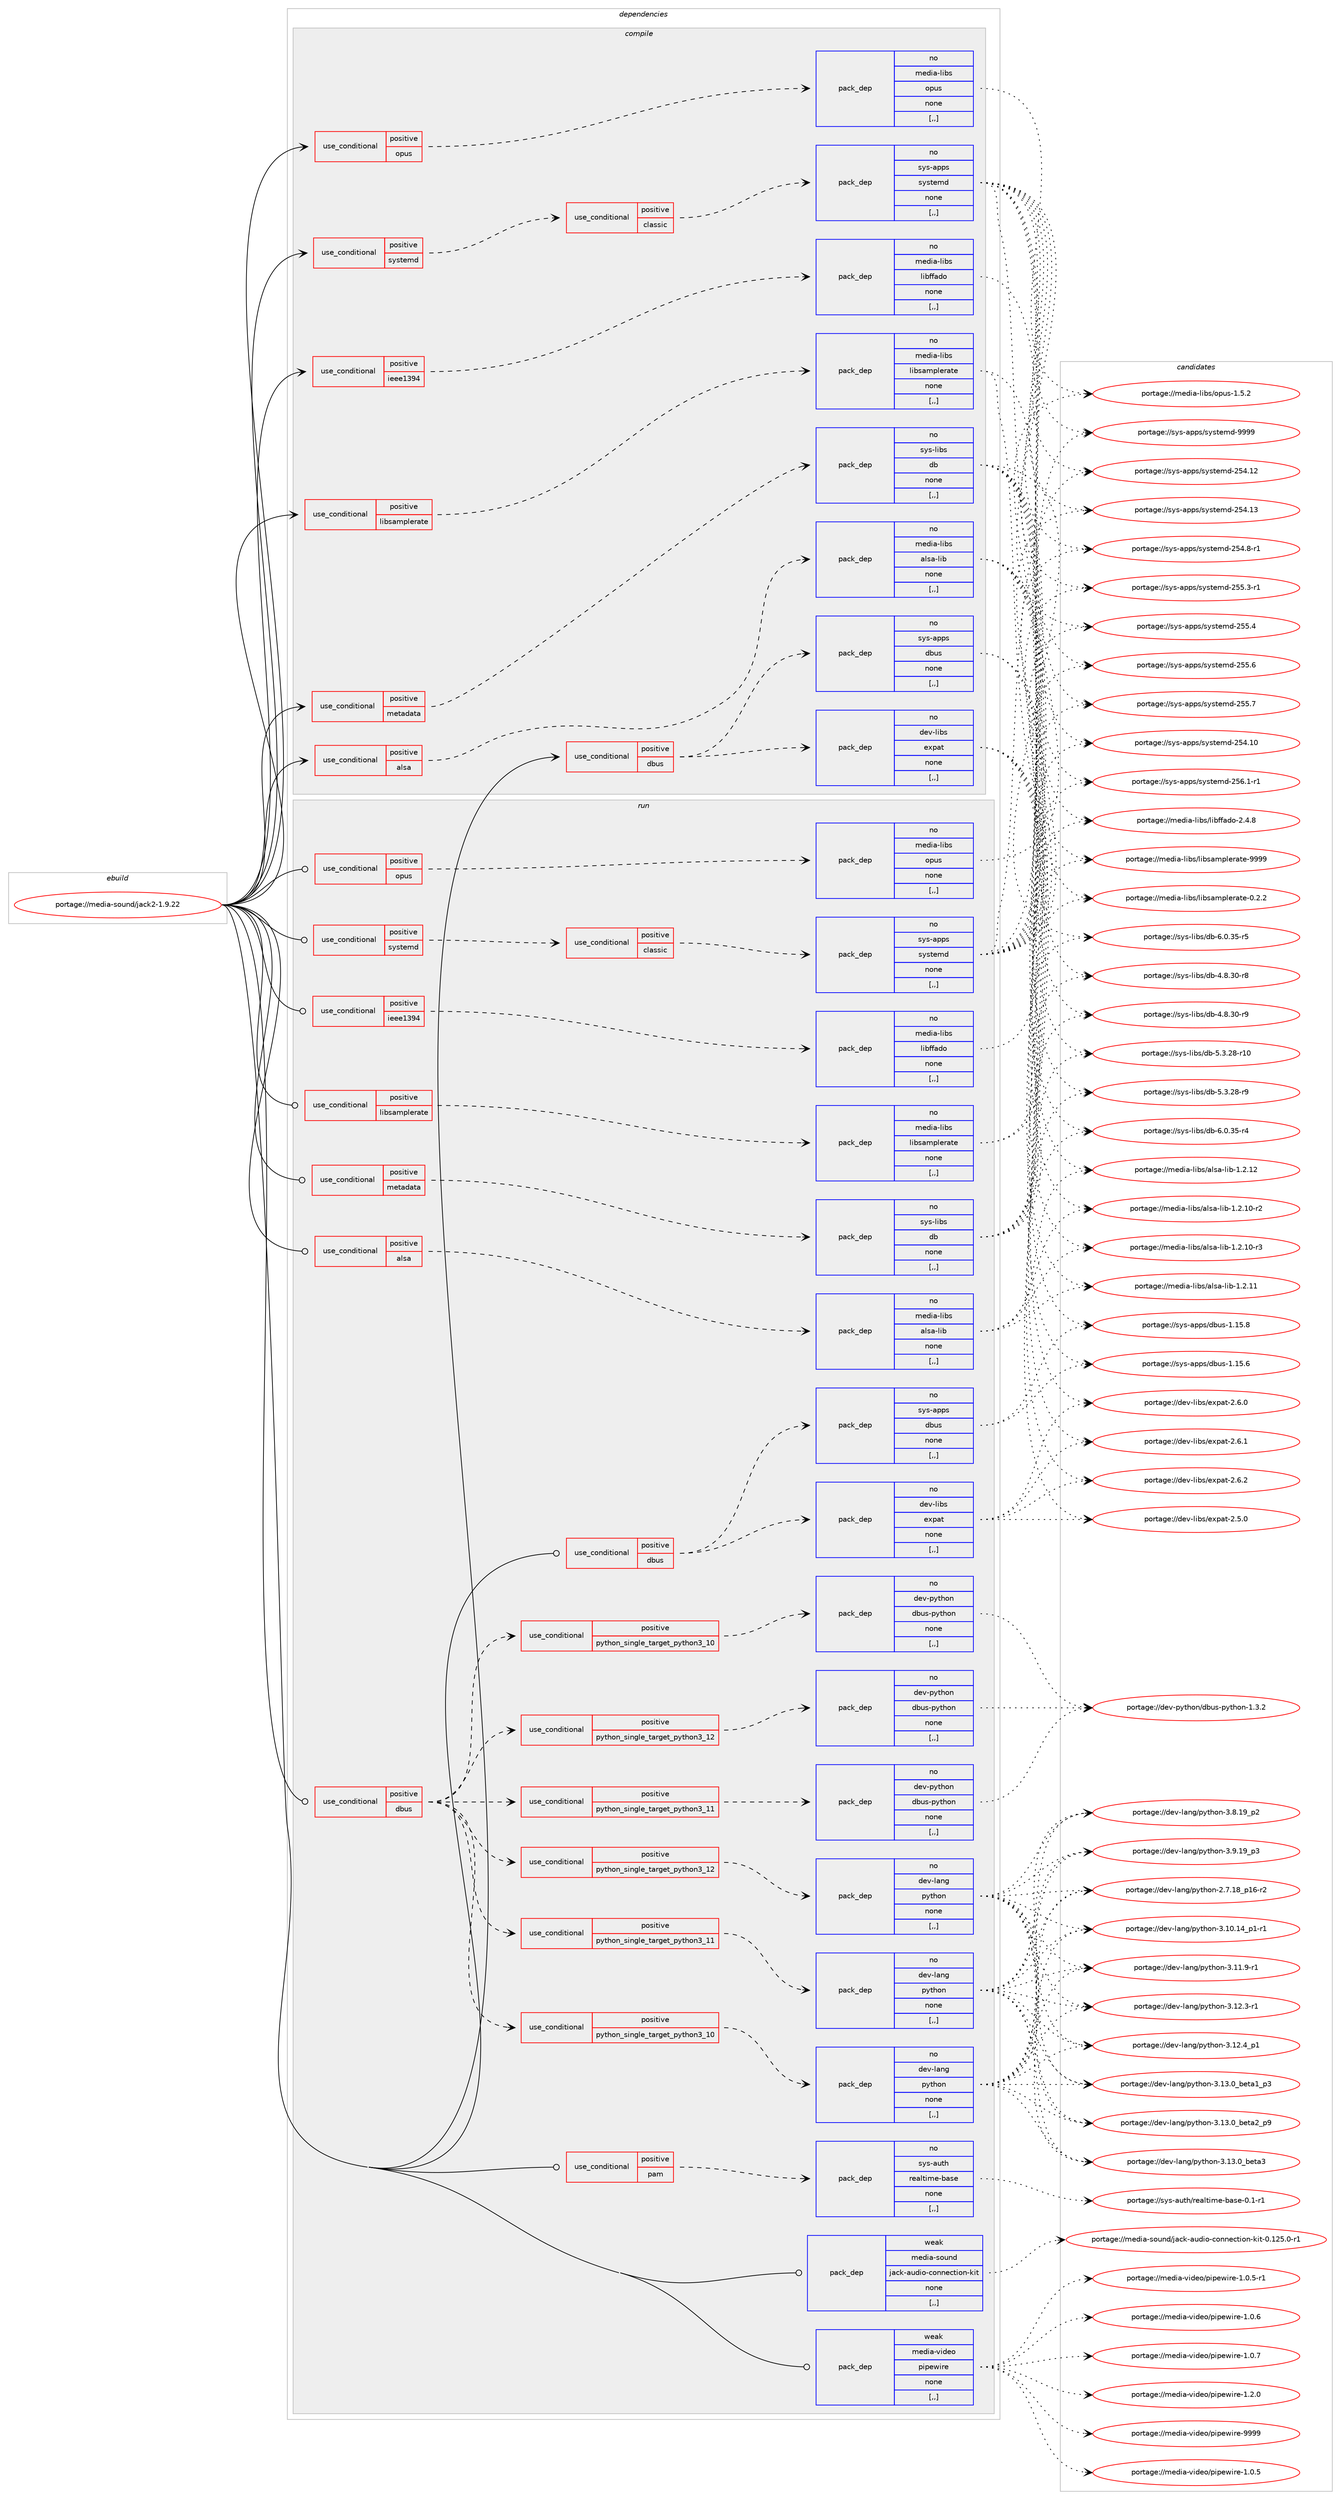 digraph prolog {

# *************
# Graph options
# *************

newrank=true;
concentrate=true;
compound=true;
graph [rankdir=LR,fontname=Helvetica,fontsize=10,ranksep=1.5];#, ranksep=2.5, nodesep=0.2];
edge  [arrowhead=vee];
node  [fontname=Helvetica,fontsize=10];

# **********
# The ebuild
# **********

subgraph cluster_leftcol {
color=gray;
rank=same;
label=<<i>ebuild</i>>;
id [label="portage://media-sound/jack2-1.9.22", color=red, width=4, href="../media-sound/jack2-1.9.22.svg"];
}

# ****************
# The dependencies
# ****************

subgraph cluster_midcol {
color=gray;
label=<<i>dependencies</i>>;
subgraph cluster_compile {
fillcolor="#eeeeee";
style=filled;
label=<<i>compile</i>>;
subgraph cond78108 {
dependency308547 [label=<<TABLE BORDER="0" CELLBORDER="1" CELLSPACING="0" CELLPADDING="4"><TR><TD ROWSPAN="3" CELLPADDING="10">use_conditional</TD></TR><TR><TD>positive</TD></TR><TR><TD>alsa</TD></TR></TABLE>>, shape=none, color=red];
subgraph pack228046 {
dependency308548 [label=<<TABLE BORDER="0" CELLBORDER="1" CELLSPACING="0" CELLPADDING="4" WIDTH="220"><TR><TD ROWSPAN="6" CELLPADDING="30">pack_dep</TD></TR><TR><TD WIDTH="110">no</TD></TR><TR><TD>media-libs</TD></TR><TR><TD>alsa-lib</TD></TR><TR><TD>none</TD></TR><TR><TD>[,,]</TD></TR></TABLE>>, shape=none, color=blue];
}
dependency308547:e -> dependency308548:w [weight=20,style="dashed",arrowhead="vee"];
}
id:e -> dependency308547:w [weight=20,style="solid",arrowhead="vee"];
subgraph cond78109 {
dependency308549 [label=<<TABLE BORDER="0" CELLBORDER="1" CELLSPACING="0" CELLPADDING="4"><TR><TD ROWSPAN="3" CELLPADDING="10">use_conditional</TD></TR><TR><TD>positive</TD></TR><TR><TD>dbus</TD></TR></TABLE>>, shape=none, color=red];
subgraph pack228047 {
dependency308550 [label=<<TABLE BORDER="0" CELLBORDER="1" CELLSPACING="0" CELLPADDING="4" WIDTH="220"><TR><TD ROWSPAN="6" CELLPADDING="30">pack_dep</TD></TR><TR><TD WIDTH="110">no</TD></TR><TR><TD>dev-libs</TD></TR><TR><TD>expat</TD></TR><TR><TD>none</TD></TR><TR><TD>[,,]</TD></TR></TABLE>>, shape=none, color=blue];
}
dependency308549:e -> dependency308550:w [weight=20,style="dashed",arrowhead="vee"];
subgraph pack228048 {
dependency308551 [label=<<TABLE BORDER="0" CELLBORDER="1" CELLSPACING="0" CELLPADDING="4" WIDTH="220"><TR><TD ROWSPAN="6" CELLPADDING="30">pack_dep</TD></TR><TR><TD WIDTH="110">no</TD></TR><TR><TD>sys-apps</TD></TR><TR><TD>dbus</TD></TR><TR><TD>none</TD></TR><TR><TD>[,,]</TD></TR></TABLE>>, shape=none, color=blue];
}
dependency308549:e -> dependency308551:w [weight=20,style="dashed",arrowhead="vee"];
}
id:e -> dependency308549:w [weight=20,style="solid",arrowhead="vee"];
subgraph cond78110 {
dependency308552 [label=<<TABLE BORDER="0" CELLBORDER="1" CELLSPACING="0" CELLPADDING="4"><TR><TD ROWSPAN="3" CELLPADDING="10">use_conditional</TD></TR><TR><TD>positive</TD></TR><TR><TD>ieee1394</TD></TR></TABLE>>, shape=none, color=red];
subgraph pack228049 {
dependency308553 [label=<<TABLE BORDER="0" CELLBORDER="1" CELLSPACING="0" CELLPADDING="4" WIDTH="220"><TR><TD ROWSPAN="6" CELLPADDING="30">pack_dep</TD></TR><TR><TD WIDTH="110">no</TD></TR><TR><TD>media-libs</TD></TR><TR><TD>libffado</TD></TR><TR><TD>none</TD></TR><TR><TD>[,,]</TD></TR></TABLE>>, shape=none, color=blue];
}
dependency308552:e -> dependency308553:w [weight=20,style="dashed",arrowhead="vee"];
}
id:e -> dependency308552:w [weight=20,style="solid",arrowhead="vee"];
subgraph cond78111 {
dependency308554 [label=<<TABLE BORDER="0" CELLBORDER="1" CELLSPACING="0" CELLPADDING="4"><TR><TD ROWSPAN="3" CELLPADDING="10">use_conditional</TD></TR><TR><TD>positive</TD></TR><TR><TD>libsamplerate</TD></TR></TABLE>>, shape=none, color=red];
subgraph pack228050 {
dependency308555 [label=<<TABLE BORDER="0" CELLBORDER="1" CELLSPACING="0" CELLPADDING="4" WIDTH="220"><TR><TD ROWSPAN="6" CELLPADDING="30">pack_dep</TD></TR><TR><TD WIDTH="110">no</TD></TR><TR><TD>media-libs</TD></TR><TR><TD>libsamplerate</TD></TR><TR><TD>none</TD></TR><TR><TD>[,,]</TD></TR></TABLE>>, shape=none, color=blue];
}
dependency308554:e -> dependency308555:w [weight=20,style="dashed",arrowhead="vee"];
}
id:e -> dependency308554:w [weight=20,style="solid",arrowhead="vee"];
subgraph cond78112 {
dependency308556 [label=<<TABLE BORDER="0" CELLBORDER="1" CELLSPACING="0" CELLPADDING="4"><TR><TD ROWSPAN="3" CELLPADDING="10">use_conditional</TD></TR><TR><TD>positive</TD></TR><TR><TD>metadata</TD></TR></TABLE>>, shape=none, color=red];
subgraph pack228051 {
dependency308557 [label=<<TABLE BORDER="0" CELLBORDER="1" CELLSPACING="0" CELLPADDING="4" WIDTH="220"><TR><TD ROWSPAN="6" CELLPADDING="30">pack_dep</TD></TR><TR><TD WIDTH="110">no</TD></TR><TR><TD>sys-libs</TD></TR><TR><TD>db</TD></TR><TR><TD>none</TD></TR><TR><TD>[,,]</TD></TR></TABLE>>, shape=none, color=blue];
}
dependency308556:e -> dependency308557:w [weight=20,style="dashed",arrowhead="vee"];
}
id:e -> dependency308556:w [weight=20,style="solid",arrowhead="vee"];
subgraph cond78113 {
dependency308558 [label=<<TABLE BORDER="0" CELLBORDER="1" CELLSPACING="0" CELLPADDING="4"><TR><TD ROWSPAN="3" CELLPADDING="10">use_conditional</TD></TR><TR><TD>positive</TD></TR><TR><TD>opus</TD></TR></TABLE>>, shape=none, color=red];
subgraph pack228052 {
dependency308559 [label=<<TABLE BORDER="0" CELLBORDER="1" CELLSPACING="0" CELLPADDING="4" WIDTH="220"><TR><TD ROWSPAN="6" CELLPADDING="30">pack_dep</TD></TR><TR><TD WIDTH="110">no</TD></TR><TR><TD>media-libs</TD></TR><TR><TD>opus</TD></TR><TR><TD>none</TD></TR><TR><TD>[,,]</TD></TR></TABLE>>, shape=none, color=blue];
}
dependency308558:e -> dependency308559:w [weight=20,style="dashed",arrowhead="vee"];
}
id:e -> dependency308558:w [weight=20,style="solid",arrowhead="vee"];
subgraph cond78114 {
dependency308560 [label=<<TABLE BORDER="0" CELLBORDER="1" CELLSPACING="0" CELLPADDING="4"><TR><TD ROWSPAN="3" CELLPADDING="10">use_conditional</TD></TR><TR><TD>positive</TD></TR><TR><TD>systemd</TD></TR></TABLE>>, shape=none, color=red];
subgraph cond78115 {
dependency308561 [label=<<TABLE BORDER="0" CELLBORDER="1" CELLSPACING="0" CELLPADDING="4"><TR><TD ROWSPAN="3" CELLPADDING="10">use_conditional</TD></TR><TR><TD>positive</TD></TR><TR><TD>classic</TD></TR></TABLE>>, shape=none, color=red];
subgraph pack228053 {
dependency308562 [label=<<TABLE BORDER="0" CELLBORDER="1" CELLSPACING="0" CELLPADDING="4" WIDTH="220"><TR><TD ROWSPAN="6" CELLPADDING="30">pack_dep</TD></TR><TR><TD WIDTH="110">no</TD></TR><TR><TD>sys-apps</TD></TR><TR><TD>systemd</TD></TR><TR><TD>none</TD></TR><TR><TD>[,,]</TD></TR></TABLE>>, shape=none, color=blue];
}
dependency308561:e -> dependency308562:w [weight=20,style="dashed",arrowhead="vee"];
}
dependency308560:e -> dependency308561:w [weight=20,style="dashed",arrowhead="vee"];
}
id:e -> dependency308560:w [weight=20,style="solid",arrowhead="vee"];
}
subgraph cluster_compileandrun {
fillcolor="#eeeeee";
style=filled;
label=<<i>compile and run</i>>;
}
subgraph cluster_run {
fillcolor="#eeeeee";
style=filled;
label=<<i>run</i>>;
subgraph cond78116 {
dependency308563 [label=<<TABLE BORDER="0" CELLBORDER="1" CELLSPACING="0" CELLPADDING="4"><TR><TD ROWSPAN="3" CELLPADDING="10">use_conditional</TD></TR><TR><TD>positive</TD></TR><TR><TD>alsa</TD></TR></TABLE>>, shape=none, color=red];
subgraph pack228054 {
dependency308564 [label=<<TABLE BORDER="0" CELLBORDER="1" CELLSPACING="0" CELLPADDING="4" WIDTH="220"><TR><TD ROWSPAN="6" CELLPADDING="30">pack_dep</TD></TR><TR><TD WIDTH="110">no</TD></TR><TR><TD>media-libs</TD></TR><TR><TD>alsa-lib</TD></TR><TR><TD>none</TD></TR><TR><TD>[,,]</TD></TR></TABLE>>, shape=none, color=blue];
}
dependency308563:e -> dependency308564:w [weight=20,style="dashed",arrowhead="vee"];
}
id:e -> dependency308563:w [weight=20,style="solid",arrowhead="odot"];
subgraph cond78117 {
dependency308565 [label=<<TABLE BORDER="0" CELLBORDER="1" CELLSPACING="0" CELLPADDING="4"><TR><TD ROWSPAN="3" CELLPADDING="10">use_conditional</TD></TR><TR><TD>positive</TD></TR><TR><TD>dbus</TD></TR></TABLE>>, shape=none, color=red];
subgraph cond78118 {
dependency308566 [label=<<TABLE BORDER="0" CELLBORDER="1" CELLSPACING="0" CELLPADDING="4"><TR><TD ROWSPAN="3" CELLPADDING="10">use_conditional</TD></TR><TR><TD>positive</TD></TR><TR><TD>python_single_target_python3_10</TD></TR></TABLE>>, shape=none, color=red];
subgraph pack228055 {
dependency308567 [label=<<TABLE BORDER="0" CELLBORDER="1" CELLSPACING="0" CELLPADDING="4" WIDTH="220"><TR><TD ROWSPAN="6" CELLPADDING="30">pack_dep</TD></TR><TR><TD WIDTH="110">no</TD></TR><TR><TD>dev-lang</TD></TR><TR><TD>python</TD></TR><TR><TD>none</TD></TR><TR><TD>[,,]</TD></TR></TABLE>>, shape=none, color=blue];
}
dependency308566:e -> dependency308567:w [weight=20,style="dashed",arrowhead="vee"];
}
dependency308565:e -> dependency308566:w [weight=20,style="dashed",arrowhead="vee"];
subgraph cond78119 {
dependency308568 [label=<<TABLE BORDER="0" CELLBORDER="1" CELLSPACING="0" CELLPADDING="4"><TR><TD ROWSPAN="3" CELLPADDING="10">use_conditional</TD></TR><TR><TD>positive</TD></TR><TR><TD>python_single_target_python3_11</TD></TR></TABLE>>, shape=none, color=red];
subgraph pack228056 {
dependency308569 [label=<<TABLE BORDER="0" CELLBORDER="1" CELLSPACING="0" CELLPADDING="4" WIDTH="220"><TR><TD ROWSPAN="6" CELLPADDING="30">pack_dep</TD></TR><TR><TD WIDTH="110">no</TD></TR><TR><TD>dev-lang</TD></TR><TR><TD>python</TD></TR><TR><TD>none</TD></TR><TR><TD>[,,]</TD></TR></TABLE>>, shape=none, color=blue];
}
dependency308568:e -> dependency308569:w [weight=20,style="dashed",arrowhead="vee"];
}
dependency308565:e -> dependency308568:w [weight=20,style="dashed",arrowhead="vee"];
subgraph cond78120 {
dependency308570 [label=<<TABLE BORDER="0" CELLBORDER="1" CELLSPACING="0" CELLPADDING="4"><TR><TD ROWSPAN="3" CELLPADDING="10">use_conditional</TD></TR><TR><TD>positive</TD></TR><TR><TD>python_single_target_python3_12</TD></TR></TABLE>>, shape=none, color=red];
subgraph pack228057 {
dependency308571 [label=<<TABLE BORDER="0" CELLBORDER="1" CELLSPACING="0" CELLPADDING="4" WIDTH="220"><TR><TD ROWSPAN="6" CELLPADDING="30">pack_dep</TD></TR><TR><TD WIDTH="110">no</TD></TR><TR><TD>dev-lang</TD></TR><TR><TD>python</TD></TR><TR><TD>none</TD></TR><TR><TD>[,,]</TD></TR></TABLE>>, shape=none, color=blue];
}
dependency308570:e -> dependency308571:w [weight=20,style="dashed",arrowhead="vee"];
}
dependency308565:e -> dependency308570:w [weight=20,style="dashed",arrowhead="vee"];
subgraph cond78121 {
dependency308572 [label=<<TABLE BORDER="0" CELLBORDER="1" CELLSPACING="0" CELLPADDING="4"><TR><TD ROWSPAN="3" CELLPADDING="10">use_conditional</TD></TR><TR><TD>positive</TD></TR><TR><TD>python_single_target_python3_10</TD></TR></TABLE>>, shape=none, color=red];
subgraph pack228058 {
dependency308573 [label=<<TABLE BORDER="0" CELLBORDER="1" CELLSPACING="0" CELLPADDING="4" WIDTH="220"><TR><TD ROWSPAN="6" CELLPADDING="30">pack_dep</TD></TR><TR><TD WIDTH="110">no</TD></TR><TR><TD>dev-python</TD></TR><TR><TD>dbus-python</TD></TR><TR><TD>none</TD></TR><TR><TD>[,,]</TD></TR></TABLE>>, shape=none, color=blue];
}
dependency308572:e -> dependency308573:w [weight=20,style="dashed",arrowhead="vee"];
}
dependency308565:e -> dependency308572:w [weight=20,style="dashed",arrowhead="vee"];
subgraph cond78122 {
dependency308574 [label=<<TABLE BORDER="0" CELLBORDER="1" CELLSPACING="0" CELLPADDING="4"><TR><TD ROWSPAN="3" CELLPADDING="10">use_conditional</TD></TR><TR><TD>positive</TD></TR><TR><TD>python_single_target_python3_11</TD></TR></TABLE>>, shape=none, color=red];
subgraph pack228059 {
dependency308575 [label=<<TABLE BORDER="0" CELLBORDER="1" CELLSPACING="0" CELLPADDING="4" WIDTH="220"><TR><TD ROWSPAN="6" CELLPADDING="30">pack_dep</TD></TR><TR><TD WIDTH="110">no</TD></TR><TR><TD>dev-python</TD></TR><TR><TD>dbus-python</TD></TR><TR><TD>none</TD></TR><TR><TD>[,,]</TD></TR></TABLE>>, shape=none, color=blue];
}
dependency308574:e -> dependency308575:w [weight=20,style="dashed",arrowhead="vee"];
}
dependency308565:e -> dependency308574:w [weight=20,style="dashed",arrowhead="vee"];
subgraph cond78123 {
dependency308576 [label=<<TABLE BORDER="0" CELLBORDER="1" CELLSPACING="0" CELLPADDING="4"><TR><TD ROWSPAN="3" CELLPADDING="10">use_conditional</TD></TR><TR><TD>positive</TD></TR><TR><TD>python_single_target_python3_12</TD></TR></TABLE>>, shape=none, color=red];
subgraph pack228060 {
dependency308577 [label=<<TABLE BORDER="0" CELLBORDER="1" CELLSPACING="0" CELLPADDING="4" WIDTH="220"><TR><TD ROWSPAN="6" CELLPADDING="30">pack_dep</TD></TR><TR><TD WIDTH="110">no</TD></TR><TR><TD>dev-python</TD></TR><TR><TD>dbus-python</TD></TR><TR><TD>none</TD></TR><TR><TD>[,,]</TD></TR></TABLE>>, shape=none, color=blue];
}
dependency308576:e -> dependency308577:w [weight=20,style="dashed",arrowhead="vee"];
}
dependency308565:e -> dependency308576:w [weight=20,style="dashed",arrowhead="vee"];
}
id:e -> dependency308565:w [weight=20,style="solid",arrowhead="odot"];
subgraph cond78124 {
dependency308578 [label=<<TABLE BORDER="0" CELLBORDER="1" CELLSPACING="0" CELLPADDING="4"><TR><TD ROWSPAN="3" CELLPADDING="10">use_conditional</TD></TR><TR><TD>positive</TD></TR><TR><TD>dbus</TD></TR></TABLE>>, shape=none, color=red];
subgraph pack228061 {
dependency308579 [label=<<TABLE BORDER="0" CELLBORDER="1" CELLSPACING="0" CELLPADDING="4" WIDTH="220"><TR><TD ROWSPAN="6" CELLPADDING="30">pack_dep</TD></TR><TR><TD WIDTH="110">no</TD></TR><TR><TD>dev-libs</TD></TR><TR><TD>expat</TD></TR><TR><TD>none</TD></TR><TR><TD>[,,]</TD></TR></TABLE>>, shape=none, color=blue];
}
dependency308578:e -> dependency308579:w [weight=20,style="dashed",arrowhead="vee"];
subgraph pack228062 {
dependency308580 [label=<<TABLE BORDER="0" CELLBORDER="1" CELLSPACING="0" CELLPADDING="4" WIDTH="220"><TR><TD ROWSPAN="6" CELLPADDING="30">pack_dep</TD></TR><TR><TD WIDTH="110">no</TD></TR><TR><TD>sys-apps</TD></TR><TR><TD>dbus</TD></TR><TR><TD>none</TD></TR><TR><TD>[,,]</TD></TR></TABLE>>, shape=none, color=blue];
}
dependency308578:e -> dependency308580:w [weight=20,style="dashed",arrowhead="vee"];
}
id:e -> dependency308578:w [weight=20,style="solid",arrowhead="odot"];
subgraph cond78125 {
dependency308581 [label=<<TABLE BORDER="0" CELLBORDER="1" CELLSPACING="0" CELLPADDING="4"><TR><TD ROWSPAN="3" CELLPADDING="10">use_conditional</TD></TR><TR><TD>positive</TD></TR><TR><TD>ieee1394</TD></TR></TABLE>>, shape=none, color=red];
subgraph pack228063 {
dependency308582 [label=<<TABLE BORDER="0" CELLBORDER="1" CELLSPACING="0" CELLPADDING="4" WIDTH="220"><TR><TD ROWSPAN="6" CELLPADDING="30">pack_dep</TD></TR><TR><TD WIDTH="110">no</TD></TR><TR><TD>media-libs</TD></TR><TR><TD>libffado</TD></TR><TR><TD>none</TD></TR><TR><TD>[,,]</TD></TR></TABLE>>, shape=none, color=blue];
}
dependency308581:e -> dependency308582:w [weight=20,style="dashed",arrowhead="vee"];
}
id:e -> dependency308581:w [weight=20,style="solid",arrowhead="odot"];
subgraph cond78126 {
dependency308583 [label=<<TABLE BORDER="0" CELLBORDER="1" CELLSPACING="0" CELLPADDING="4"><TR><TD ROWSPAN="3" CELLPADDING="10">use_conditional</TD></TR><TR><TD>positive</TD></TR><TR><TD>libsamplerate</TD></TR></TABLE>>, shape=none, color=red];
subgraph pack228064 {
dependency308584 [label=<<TABLE BORDER="0" CELLBORDER="1" CELLSPACING="0" CELLPADDING="4" WIDTH="220"><TR><TD ROWSPAN="6" CELLPADDING="30">pack_dep</TD></TR><TR><TD WIDTH="110">no</TD></TR><TR><TD>media-libs</TD></TR><TR><TD>libsamplerate</TD></TR><TR><TD>none</TD></TR><TR><TD>[,,]</TD></TR></TABLE>>, shape=none, color=blue];
}
dependency308583:e -> dependency308584:w [weight=20,style="dashed",arrowhead="vee"];
}
id:e -> dependency308583:w [weight=20,style="solid",arrowhead="odot"];
subgraph cond78127 {
dependency308585 [label=<<TABLE BORDER="0" CELLBORDER="1" CELLSPACING="0" CELLPADDING="4"><TR><TD ROWSPAN="3" CELLPADDING="10">use_conditional</TD></TR><TR><TD>positive</TD></TR><TR><TD>metadata</TD></TR></TABLE>>, shape=none, color=red];
subgraph pack228065 {
dependency308586 [label=<<TABLE BORDER="0" CELLBORDER="1" CELLSPACING="0" CELLPADDING="4" WIDTH="220"><TR><TD ROWSPAN="6" CELLPADDING="30">pack_dep</TD></TR><TR><TD WIDTH="110">no</TD></TR><TR><TD>sys-libs</TD></TR><TR><TD>db</TD></TR><TR><TD>none</TD></TR><TR><TD>[,,]</TD></TR></TABLE>>, shape=none, color=blue];
}
dependency308585:e -> dependency308586:w [weight=20,style="dashed",arrowhead="vee"];
}
id:e -> dependency308585:w [weight=20,style="solid",arrowhead="odot"];
subgraph cond78128 {
dependency308587 [label=<<TABLE BORDER="0" CELLBORDER="1" CELLSPACING="0" CELLPADDING="4"><TR><TD ROWSPAN="3" CELLPADDING="10">use_conditional</TD></TR><TR><TD>positive</TD></TR><TR><TD>opus</TD></TR></TABLE>>, shape=none, color=red];
subgraph pack228066 {
dependency308588 [label=<<TABLE BORDER="0" CELLBORDER="1" CELLSPACING="0" CELLPADDING="4" WIDTH="220"><TR><TD ROWSPAN="6" CELLPADDING="30">pack_dep</TD></TR><TR><TD WIDTH="110">no</TD></TR><TR><TD>media-libs</TD></TR><TR><TD>opus</TD></TR><TR><TD>none</TD></TR><TR><TD>[,,]</TD></TR></TABLE>>, shape=none, color=blue];
}
dependency308587:e -> dependency308588:w [weight=20,style="dashed",arrowhead="vee"];
}
id:e -> dependency308587:w [weight=20,style="solid",arrowhead="odot"];
subgraph cond78129 {
dependency308589 [label=<<TABLE BORDER="0" CELLBORDER="1" CELLSPACING="0" CELLPADDING="4"><TR><TD ROWSPAN="3" CELLPADDING="10">use_conditional</TD></TR><TR><TD>positive</TD></TR><TR><TD>pam</TD></TR></TABLE>>, shape=none, color=red];
subgraph pack228067 {
dependency308590 [label=<<TABLE BORDER="0" CELLBORDER="1" CELLSPACING="0" CELLPADDING="4" WIDTH="220"><TR><TD ROWSPAN="6" CELLPADDING="30">pack_dep</TD></TR><TR><TD WIDTH="110">no</TD></TR><TR><TD>sys-auth</TD></TR><TR><TD>realtime-base</TD></TR><TR><TD>none</TD></TR><TR><TD>[,,]</TD></TR></TABLE>>, shape=none, color=blue];
}
dependency308589:e -> dependency308590:w [weight=20,style="dashed",arrowhead="vee"];
}
id:e -> dependency308589:w [weight=20,style="solid",arrowhead="odot"];
subgraph cond78130 {
dependency308591 [label=<<TABLE BORDER="0" CELLBORDER="1" CELLSPACING="0" CELLPADDING="4"><TR><TD ROWSPAN="3" CELLPADDING="10">use_conditional</TD></TR><TR><TD>positive</TD></TR><TR><TD>systemd</TD></TR></TABLE>>, shape=none, color=red];
subgraph cond78131 {
dependency308592 [label=<<TABLE BORDER="0" CELLBORDER="1" CELLSPACING="0" CELLPADDING="4"><TR><TD ROWSPAN="3" CELLPADDING="10">use_conditional</TD></TR><TR><TD>positive</TD></TR><TR><TD>classic</TD></TR></TABLE>>, shape=none, color=red];
subgraph pack228068 {
dependency308593 [label=<<TABLE BORDER="0" CELLBORDER="1" CELLSPACING="0" CELLPADDING="4" WIDTH="220"><TR><TD ROWSPAN="6" CELLPADDING="30">pack_dep</TD></TR><TR><TD WIDTH="110">no</TD></TR><TR><TD>sys-apps</TD></TR><TR><TD>systemd</TD></TR><TR><TD>none</TD></TR><TR><TD>[,,]</TD></TR></TABLE>>, shape=none, color=blue];
}
dependency308592:e -> dependency308593:w [weight=20,style="dashed",arrowhead="vee"];
}
dependency308591:e -> dependency308592:w [weight=20,style="dashed",arrowhead="vee"];
}
id:e -> dependency308591:w [weight=20,style="solid",arrowhead="odot"];
subgraph pack228069 {
dependency308594 [label=<<TABLE BORDER="0" CELLBORDER="1" CELLSPACING="0" CELLPADDING="4" WIDTH="220"><TR><TD ROWSPAN="6" CELLPADDING="30">pack_dep</TD></TR><TR><TD WIDTH="110">weak</TD></TR><TR><TD>media-sound</TD></TR><TR><TD>jack-audio-connection-kit</TD></TR><TR><TD>none</TD></TR><TR><TD>[,,]</TD></TR></TABLE>>, shape=none, color=blue];
}
id:e -> dependency308594:w [weight=20,style="solid",arrowhead="odot"];
subgraph pack228070 {
dependency308595 [label=<<TABLE BORDER="0" CELLBORDER="1" CELLSPACING="0" CELLPADDING="4" WIDTH="220"><TR><TD ROWSPAN="6" CELLPADDING="30">pack_dep</TD></TR><TR><TD WIDTH="110">weak</TD></TR><TR><TD>media-video</TD></TR><TR><TD>pipewire</TD></TR><TR><TD>none</TD></TR><TR><TD>[,,]</TD></TR></TABLE>>, shape=none, color=blue];
}
id:e -> dependency308595:w [weight=20,style="solid",arrowhead="odot"];
}
}

# **************
# The candidates
# **************

subgraph cluster_choices {
rank=same;
color=gray;
label=<<i>candidates</i>>;

subgraph choice228046 {
color=black;
nodesep=1;
choice1091011001059745108105981154797108115974510810598454946504649484511450 [label="portage://media-libs/alsa-lib-1.2.10-r2", color=red, width=4,href="../media-libs/alsa-lib-1.2.10-r2.svg"];
choice1091011001059745108105981154797108115974510810598454946504649484511451 [label="portage://media-libs/alsa-lib-1.2.10-r3", color=red, width=4,href="../media-libs/alsa-lib-1.2.10-r3.svg"];
choice109101100105974510810598115479710811597451081059845494650464949 [label="portage://media-libs/alsa-lib-1.2.11", color=red, width=4,href="../media-libs/alsa-lib-1.2.11.svg"];
choice109101100105974510810598115479710811597451081059845494650464950 [label="portage://media-libs/alsa-lib-1.2.12", color=red, width=4,href="../media-libs/alsa-lib-1.2.12.svg"];
dependency308548:e -> choice1091011001059745108105981154797108115974510810598454946504649484511450:w [style=dotted,weight="100"];
dependency308548:e -> choice1091011001059745108105981154797108115974510810598454946504649484511451:w [style=dotted,weight="100"];
dependency308548:e -> choice109101100105974510810598115479710811597451081059845494650464949:w [style=dotted,weight="100"];
dependency308548:e -> choice109101100105974510810598115479710811597451081059845494650464950:w [style=dotted,weight="100"];
}
subgraph choice228047 {
color=black;
nodesep=1;
choice10010111845108105981154710112011297116455046534648 [label="portage://dev-libs/expat-2.5.0", color=red, width=4,href="../dev-libs/expat-2.5.0.svg"];
choice10010111845108105981154710112011297116455046544648 [label="portage://dev-libs/expat-2.6.0", color=red, width=4,href="../dev-libs/expat-2.6.0.svg"];
choice10010111845108105981154710112011297116455046544649 [label="portage://dev-libs/expat-2.6.1", color=red, width=4,href="../dev-libs/expat-2.6.1.svg"];
choice10010111845108105981154710112011297116455046544650 [label="portage://dev-libs/expat-2.6.2", color=red, width=4,href="../dev-libs/expat-2.6.2.svg"];
dependency308550:e -> choice10010111845108105981154710112011297116455046534648:w [style=dotted,weight="100"];
dependency308550:e -> choice10010111845108105981154710112011297116455046544648:w [style=dotted,weight="100"];
dependency308550:e -> choice10010111845108105981154710112011297116455046544649:w [style=dotted,weight="100"];
dependency308550:e -> choice10010111845108105981154710112011297116455046544650:w [style=dotted,weight="100"];
}
subgraph choice228048 {
color=black;
nodesep=1;
choice1151211154597112112115471009811711545494649534654 [label="portage://sys-apps/dbus-1.15.6", color=red, width=4,href="../sys-apps/dbus-1.15.6.svg"];
choice1151211154597112112115471009811711545494649534656 [label="portage://sys-apps/dbus-1.15.8", color=red, width=4,href="../sys-apps/dbus-1.15.8.svg"];
dependency308551:e -> choice1151211154597112112115471009811711545494649534654:w [style=dotted,weight="100"];
dependency308551:e -> choice1151211154597112112115471009811711545494649534656:w [style=dotted,weight="100"];
}
subgraph choice228049 {
color=black;
nodesep=1;
choice109101100105974510810598115471081059810210297100111455046524656 [label="portage://media-libs/libffado-2.4.8", color=red, width=4,href="../media-libs/libffado-2.4.8.svg"];
dependency308553:e -> choice109101100105974510810598115471081059810210297100111455046524656:w [style=dotted,weight="100"];
}
subgraph choice228050 {
color=black;
nodesep=1;
choice10910110010597451081059811547108105981159710911210810111497116101454846504650 [label="portage://media-libs/libsamplerate-0.2.2", color=red, width=4,href="../media-libs/libsamplerate-0.2.2.svg"];
choice109101100105974510810598115471081059811597109112108101114971161014557575757 [label="portage://media-libs/libsamplerate-9999", color=red, width=4,href="../media-libs/libsamplerate-9999.svg"];
dependency308555:e -> choice10910110010597451081059811547108105981159710911210810111497116101454846504650:w [style=dotted,weight="100"];
dependency308555:e -> choice109101100105974510810598115471081059811597109112108101114971161014557575757:w [style=dotted,weight="100"];
}
subgraph choice228051 {
color=black;
nodesep=1;
choice11512111545108105981154710098455246564651484511456 [label="portage://sys-libs/db-4.8.30-r8", color=red, width=4,href="../sys-libs/db-4.8.30-r8.svg"];
choice11512111545108105981154710098455246564651484511457 [label="portage://sys-libs/db-4.8.30-r9", color=red, width=4,href="../sys-libs/db-4.8.30-r9.svg"];
choice1151211154510810598115471009845534651465056451144948 [label="portage://sys-libs/db-5.3.28-r10", color=red, width=4,href="../sys-libs/db-5.3.28-r10.svg"];
choice11512111545108105981154710098455346514650564511457 [label="portage://sys-libs/db-5.3.28-r9", color=red, width=4,href="../sys-libs/db-5.3.28-r9.svg"];
choice11512111545108105981154710098455446484651534511452 [label="portage://sys-libs/db-6.0.35-r4", color=red, width=4,href="../sys-libs/db-6.0.35-r4.svg"];
choice11512111545108105981154710098455446484651534511453 [label="portage://sys-libs/db-6.0.35-r5", color=red, width=4,href="../sys-libs/db-6.0.35-r5.svg"];
dependency308557:e -> choice11512111545108105981154710098455246564651484511456:w [style=dotted,weight="100"];
dependency308557:e -> choice11512111545108105981154710098455246564651484511457:w [style=dotted,weight="100"];
dependency308557:e -> choice1151211154510810598115471009845534651465056451144948:w [style=dotted,weight="100"];
dependency308557:e -> choice11512111545108105981154710098455346514650564511457:w [style=dotted,weight="100"];
dependency308557:e -> choice11512111545108105981154710098455446484651534511452:w [style=dotted,weight="100"];
dependency308557:e -> choice11512111545108105981154710098455446484651534511453:w [style=dotted,weight="100"];
}
subgraph choice228052 {
color=black;
nodesep=1;
choice10910110010597451081059811547111112117115454946534650 [label="portage://media-libs/opus-1.5.2", color=red, width=4,href="../media-libs/opus-1.5.2.svg"];
dependency308559:e -> choice10910110010597451081059811547111112117115454946534650:w [style=dotted,weight="100"];
}
subgraph choice228053 {
color=black;
nodesep=1;
choice11512111545971121121154711512111511610110910045505352464948 [label="portage://sys-apps/systemd-254.10", color=red, width=4,href="../sys-apps/systemd-254.10.svg"];
choice11512111545971121121154711512111511610110910045505352464950 [label="portage://sys-apps/systemd-254.12", color=red, width=4,href="../sys-apps/systemd-254.12.svg"];
choice11512111545971121121154711512111511610110910045505352464951 [label="portage://sys-apps/systemd-254.13", color=red, width=4,href="../sys-apps/systemd-254.13.svg"];
choice1151211154597112112115471151211151161011091004550535246564511449 [label="portage://sys-apps/systemd-254.8-r1", color=red, width=4,href="../sys-apps/systemd-254.8-r1.svg"];
choice1151211154597112112115471151211151161011091004550535346514511449 [label="portage://sys-apps/systemd-255.3-r1", color=red, width=4,href="../sys-apps/systemd-255.3-r1.svg"];
choice115121115459711211211547115121115116101109100455053534652 [label="portage://sys-apps/systemd-255.4", color=red, width=4,href="../sys-apps/systemd-255.4.svg"];
choice115121115459711211211547115121115116101109100455053534654 [label="portage://sys-apps/systemd-255.6", color=red, width=4,href="../sys-apps/systemd-255.6.svg"];
choice115121115459711211211547115121115116101109100455053534655 [label="portage://sys-apps/systemd-255.7", color=red, width=4,href="../sys-apps/systemd-255.7.svg"];
choice1151211154597112112115471151211151161011091004550535446494511449 [label="portage://sys-apps/systemd-256.1-r1", color=red, width=4,href="../sys-apps/systemd-256.1-r1.svg"];
choice1151211154597112112115471151211151161011091004557575757 [label="portage://sys-apps/systemd-9999", color=red, width=4,href="../sys-apps/systemd-9999.svg"];
dependency308562:e -> choice11512111545971121121154711512111511610110910045505352464948:w [style=dotted,weight="100"];
dependency308562:e -> choice11512111545971121121154711512111511610110910045505352464950:w [style=dotted,weight="100"];
dependency308562:e -> choice11512111545971121121154711512111511610110910045505352464951:w [style=dotted,weight="100"];
dependency308562:e -> choice1151211154597112112115471151211151161011091004550535246564511449:w [style=dotted,weight="100"];
dependency308562:e -> choice1151211154597112112115471151211151161011091004550535346514511449:w [style=dotted,weight="100"];
dependency308562:e -> choice115121115459711211211547115121115116101109100455053534652:w [style=dotted,weight="100"];
dependency308562:e -> choice115121115459711211211547115121115116101109100455053534654:w [style=dotted,weight="100"];
dependency308562:e -> choice115121115459711211211547115121115116101109100455053534655:w [style=dotted,weight="100"];
dependency308562:e -> choice1151211154597112112115471151211151161011091004550535446494511449:w [style=dotted,weight="100"];
dependency308562:e -> choice1151211154597112112115471151211151161011091004557575757:w [style=dotted,weight="100"];
}
subgraph choice228054 {
color=black;
nodesep=1;
choice1091011001059745108105981154797108115974510810598454946504649484511450 [label="portage://media-libs/alsa-lib-1.2.10-r2", color=red, width=4,href="../media-libs/alsa-lib-1.2.10-r2.svg"];
choice1091011001059745108105981154797108115974510810598454946504649484511451 [label="portage://media-libs/alsa-lib-1.2.10-r3", color=red, width=4,href="../media-libs/alsa-lib-1.2.10-r3.svg"];
choice109101100105974510810598115479710811597451081059845494650464949 [label="portage://media-libs/alsa-lib-1.2.11", color=red, width=4,href="../media-libs/alsa-lib-1.2.11.svg"];
choice109101100105974510810598115479710811597451081059845494650464950 [label="portage://media-libs/alsa-lib-1.2.12", color=red, width=4,href="../media-libs/alsa-lib-1.2.12.svg"];
dependency308564:e -> choice1091011001059745108105981154797108115974510810598454946504649484511450:w [style=dotted,weight="100"];
dependency308564:e -> choice1091011001059745108105981154797108115974510810598454946504649484511451:w [style=dotted,weight="100"];
dependency308564:e -> choice109101100105974510810598115479710811597451081059845494650464949:w [style=dotted,weight="100"];
dependency308564:e -> choice109101100105974510810598115479710811597451081059845494650464950:w [style=dotted,weight="100"];
}
subgraph choice228055 {
color=black;
nodesep=1;
choice100101118451089711010347112121116104111110455046554649569511249544511450 [label="portage://dev-lang/python-2.7.18_p16-r2", color=red, width=4,href="../dev-lang/python-2.7.18_p16-r2.svg"];
choice100101118451089711010347112121116104111110455146494846495295112494511449 [label="portage://dev-lang/python-3.10.14_p1-r1", color=red, width=4,href="../dev-lang/python-3.10.14_p1-r1.svg"];
choice100101118451089711010347112121116104111110455146494946574511449 [label="portage://dev-lang/python-3.11.9-r1", color=red, width=4,href="../dev-lang/python-3.11.9-r1.svg"];
choice100101118451089711010347112121116104111110455146495046514511449 [label="portage://dev-lang/python-3.12.3-r1", color=red, width=4,href="../dev-lang/python-3.12.3-r1.svg"];
choice100101118451089711010347112121116104111110455146495046529511249 [label="portage://dev-lang/python-3.12.4_p1", color=red, width=4,href="../dev-lang/python-3.12.4_p1.svg"];
choice10010111845108971101034711212111610411111045514649514648959810111697499511251 [label="portage://dev-lang/python-3.13.0_beta1_p3", color=red, width=4,href="../dev-lang/python-3.13.0_beta1_p3.svg"];
choice10010111845108971101034711212111610411111045514649514648959810111697509511257 [label="portage://dev-lang/python-3.13.0_beta2_p9", color=red, width=4,href="../dev-lang/python-3.13.0_beta2_p9.svg"];
choice1001011184510897110103471121211161041111104551464951464895981011169751 [label="portage://dev-lang/python-3.13.0_beta3", color=red, width=4,href="../dev-lang/python-3.13.0_beta3.svg"];
choice100101118451089711010347112121116104111110455146564649579511250 [label="portage://dev-lang/python-3.8.19_p2", color=red, width=4,href="../dev-lang/python-3.8.19_p2.svg"];
choice100101118451089711010347112121116104111110455146574649579511251 [label="portage://dev-lang/python-3.9.19_p3", color=red, width=4,href="../dev-lang/python-3.9.19_p3.svg"];
dependency308567:e -> choice100101118451089711010347112121116104111110455046554649569511249544511450:w [style=dotted,weight="100"];
dependency308567:e -> choice100101118451089711010347112121116104111110455146494846495295112494511449:w [style=dotted,weight="100"];
dependency308567:e -> choice100101118451089711010347112121116104111110455146494946574511449:w [style=dotted,weight="100"];
dependency308567:e -> choice100101118451089711010347112121116104111110455146495046514511449:w [style=dotted,weight="100"];
dependency308567:e -> choice100101118451089711010347112121116104111110455146495046529511249:w [style=dotted,weight="100"];
dependency308567:e -> choice10010111845108971101034711212111610411111045514649514648959810111697499511251:w [style=dotted,weight="100"];
dependency308567:e -> choice10010111845108971101034711212111610411111045514649514648959810111697509511257:w [style=dotted,weight="100"];
dependency308567:e -> choice1001011184510897110103471121211161041111104551464951464895981011169751:w [style=dotted,weight="100"];
dependency308567:e -> choice100101118451089711010347112121116104111110455146564649579511250:w [style=dotted,weight="100"];
dependency308567:e -> choice100101118451089711010347112121116104111110455146574649579511251:w [style=dotted,weight="100"];
}
subgraph choice228056 {
color=black;
nodesep=1;
choice100101118451089711010347112121116104111110455046554649569511249544511450 [label="portage://dev-lang/python-2.7.18_p16-r2", color=red, width=4,href="../dev-lang/python-2.7.18_p16-r2.svg"];
choice100101118451089711010347112121116104111110455146494846495295112494511449 [label="portage://dev-lang/python-3.10.14_p1-r1", color=red, width=4,href="../dev-lang/python-3.10.14_p1-r1.svg"];
choice100101118451089711010347112121116104111110455146494946574511449 [label="portage://dev-lang/python-3.11.9-r1", color=red, width=4,href="../dev-lang/python-3.11.9-r1.svg"];
choice100101118451089711010347112121116104111110455146495046514511449 [label="portage://dev-lang/python-3.12.3-r1", color=red, width=4,href="../dev-lang/python-3.12.3-r1.svg"];
choice100101118451089711010347112121116104111110455146495046529511249 [label="portage://dev-lang/python-3.12.4_p1", color=red, width=4,href="../dev-lang/python-3.12.4_p1.svg"];
choice10010111845108971101034711212111610411111045514649514648959810111697499511251 [label="portage://dev-lang/python-3.13.0_beta1_p3", color=red, width=4,href="../dev-lang/python-3.13.0_beta1_p3.svg"];
choice10010111845108971101034711212111610411111045514649514648959810111697509511257 [label="portage://dev-lang/python-3.13.0_beta2_p9", color=red, width=4,href="../dev-lang/python-3.13.0_beta2_p9.svg"];
choice1001011184510897110103471121211161041111104551464951464895981011169751 [label="portage://dev-lang/python-3.13.0_beta3", color=red, width=4,href="../dev-lang/python-3.13.0_beta3.svg"];
choice100101118451089711010347112121116104111110455146564649579511250 [label="portage://dev-lang/python-3.8.19_p2", color=red, width=4,href="../dev-lang/python-3.8.19_p2.svg"];
choice100101118451089711010347112121116104111110455146574649579511251 [label="portage://dev-lang/python-3.9.19_p3", color=red, width=4,href="../dev-lang/python-3.9.19_p3.svg"];
dependency308569:e -> choice100101118451089711010347112121116104111110455046554649569511249544511450:w [style=dotted,weight="100"];
dependency308569:e -> choice100101118451089711010347112121116104111110455146494846495295112494511449:w [style=dotted,weight="100"];
dependency308569:e -> choice100101118451089711010347112121116104111110455146494946574511449:w [style=dotted,weight="100"];
dependency308569:e -> choice100101118451089711010347112121116104111110455146495046514511449:w [style=dotted,weight="100"];
dependency308569:e -> choice100101118451089711010347112121116104111110455146495046529511249:w [style=dotted,weight="100"];
dependency308569:e -> choice10010111845108971101034711212111610411111045514649514648959810111697499511251:w [style=dotted,weight="100"];
dependency308569:e -> choice10010111845108971101034711212111610411111045514649514648959810111697509511257:w [style=dotted,weight="100"];
dependency308569:e -> choice1001011184510897110103471121211161041111104551464951464895981011169751:w [style=dotted,weight="100"];
dependency308569:e -> choice100101118451089711010347112121116104111110455146564649579511250:w [style=dotted,weight="100"];
dependency308569:e -> choice100101118451089711010347112121116104111110455146574649579511251:w [style=dotted,weight="100"];
}
subgraph choice228057 {
color=black;
nodesep=1;
choice100101118451089711010347112121116104111110455046554649569511249544511450 [label="portage://dev-lang/python-2.7.18_p16-r2", color=red, width=4,href="../dev-lang/python-2.7.18_p16-r2.svg"];
choice100101118451089711010347112121116104111110455146494846495295112494511449 [label="portage://dev-lang/python-3.10.14_p1-r1", color=red, width=4,href="../dev-lang/python-3.10.14_p1-r1.svg"];
choice100101118451089711010347112121116104111110455146494946574511449 [label="portage://dev-lang/python-3.11.9-r1", color=red, width=4,href="../dev-lang/python-3.11.9-r1.svg"];
choice100101118451089711010347112121116104111110455146495046514511449 [label="portage://dev-lang/python-3.12.3-r1", color=red, width=4,href="../dev-lang/python-3.12.3-r1.svg"];
choice100101118451089711010347112121116104111110455146495046529511249 [label="portage://dev-lang/python-3.12.4_p1", color=red, width=4,href="../dev-lang/python-3.12.4_p1.svg"];
choice10010111845108971101034711212111610411111045514649514648959810111697499511251 [label="portage://dev-lang/python-3.13.0_beta1_p3", color=red, width=4,href="../dev-lang/python-3.13.0_beta1_p3.svg"];
choice10010111845108971101034711212111610411111045514649514648959810111697509511257 [label="portage://dev-lang/python-3.13.0_beta2_p9", color=red, width=4,href="../dev-lang/python-3.13.0_beta2_p9.svg"];
choice1001011184510897110103471121211161041111104551464951464895981011169751 [label="portage://dev-lang/python-3.13.0_beta3", color=red, width=4,href="../dev-lang/python-3.13.0_beta3.svg"];
choice100101118451089711010347112121116104111110455146564649579511250 [label="portage://dev-lang/python-3.8.19_p2", color=red, width=4,href="../dev-lang/python-3.8.19_p2.svg"];
choice100101118451089711010347112121116104111110455146574649579511251 [label="portage://dev-lang/python-3.9.19_p3", color=red, width=4,href="../dev-lang/python-3.9.19_p3.svg"];
dependency308571:e -> choice100101118451089711010347112121116104111110455046554649569511249544511450:w [style=dotted,weight="100"];
dependency308571:e -> choice100101118451089711010347112121116104111110455146494846495295112494511449:w [style=dotted,weight="100"];
dependency308571:e -> choice100101118451089711010347112121116104111110455146494946574511449:w [style=dotted,weight="100"];
dependency308571:e -> choice100101118451089711010347112121116104111110455146495046514511449:w [style=dotted,weight="100"];
dependency308571:e -> choice100101118451089711010347112121116104111110455146495046529511249:w [style=dotted,weight="100"];
dependency308571:e -> choice10010111845108971101034711212111610411111045514649514648959810111697499511251:w [style=dotted,weight="100"];
dependency308571:e -> choice10010111845108971101034711212111610411111045514649514648959810111697509511257:w [style=dotted,weight="100"];
dependency308571:e -> choice1001011184510897110103471121211161041111104551464951464895981011169751:w [style=dotted,weight="100"];
dependency308571:e -> choice100101118451089711010347112121116104111110455146564649579511250:w [style=dotted,weight="100"];
dependency308571:e -> choice100101118451089711010347112121116104111110455146574649579511251:w [style=dotted,weight="100"];
}
subgraph choice228058 {
color=black;
nodesep=1;
choice10010111845112121116104111110471009811711545112121116104111110454946514650 [label="portage://dev-python/dbus-python-1.3.2", color=red, width=4,href="../dev-python/dbus-python-1.3.2.svg"];
dependency308573:e -> choice10010111845112121116104111110471009811711545112121116104111110454946514650:w [style=dotted,weight="100"];
}
subgraph choice228059 {
color=black;
nodesep=1;
choice10010111845112121116104111110471009811711545112121116104111110454946514650 [label="portage://dev-python/dbus-python-1.3.2", color=red, width=4,href="../dev-python/dbus-python-1.3.2.svg"];
dependency308575:e -> choice10010111845112121116104111110471009811711545112121116104111110454946514650:w [style=dotted,weight="100"];
}
subgraph choice228060 {
color=black;
nodesep=1;
choice10010111845112121116104111110471009811711545112121116104111110454946514650 [label="portage://dev-python/dbus-python-1.3.2", color=red, width=4,href="../dev-python/dbus-python-1.3.2.svg"];
dependency308577:e -> choice10010111845112121116104111110471009811711545112121116104111110454946514650:w [style=dotted,weight="100"];
}
subgraph choice228061 {
color=black;
nodesep=1;
choice10010111845108105981154710112011297116455046534648 [label="portage://dev-libs/expat-2.5.0", color=red, width=4,href="../dev-libs/expat-2.5.0.svg"];
choice10010111845108105981154710112011297116455046544648 [label="portage://dev-libs/expat-2.6.0", color=red, width=4,href="../dev-libs/expat-2.6.0.svg"];
choice10010111845108105981154710112011297116455046544649 [label="portage://dev-libs/expat-2.6.1", color=red, width=4,href="../dev-libs/expat-2.6.1.svg"];
choice10010111845108105981154710112011297116455046544650 [label="portage://dev-libs/expat-2.6.2", color=red, width=4,href="../dev-libs/expat-2.6.2.svg"];
dependency308579:e -> choice10010111845108105981154710112011297116455046534648:w [style=dotted,weight="100"];
dependency308579:e -> choice10010111845108105981154710112011297116455046544648:w [style=dotted,weight="100"];
dependency308579:e -> choice10010111845108105981154710112011297116455046544649:w [style=dotted,weight="100"];
dependency308579:e -> choice10010111845108105981154710112011297116455046544650:w [style=dotted,weight="100"];
}
subgraph choice228062 {
color=black;
nodesep=1;
choice1151211154597112112115471009811711545494649534654 [label="portage://sys-apps/dbus-1.15.6", color=red, width=4,href="../sys-apps/dbus-1.15.6.svg"];
choice1151211154597112112115471009811711545494649534656 [label="portage://sys-apps/dbus-1.15.8", color=red, width=4,href="../sys-apps/dbus-1.15.8.svg"];
dependency308580:e -> choice1151211154597112112115471009811711545494649534654:w [style=dotted,weight="100"];
dependency308580:e -> choice1151211154597112112115471009811711545494649534656:w [style=dotted,weight="100"];
}
subgraph choice228063 {
color=black;
nodesep=1;
choice109101100105974510810598115471081059810210297100111455046524656 [label="portage://media-libs/libffado-2.4.8", color=red, width=4,href="../media-libs/libffado-2.4.8.svg"];
dependency308582:e -> choice109101100105974510810598115471081059810210297100111455046524656:w [style=dotted,weight="100"];
}
subgraph choice228064 {
color=black;
nodesep=1;
choice10910110010597451081059811547108105981159710911210810111497116101454846504650 [label="portage://media-libs/libsamplerate-0.2.2", color=red, width=4,href="../media-libs/libsamplerate-0.2.2.svg"];
choice109101100105974510810598115471081059811597109112108101114971161014557575757 [label="portage://media-libs/libsamplerate-9999", color=red, width=4,href="../media-libs/libsamplerate-9999.svg"];
dependency308584:e -> choice10910110010597451081059811547108105981159710911210810111497116101454846504650:w [style=dotted,weight="100"];
dependency308584:e -> choice109101100105974510810598115471081059811597109112108101114971161014557575757:w [style=dotted,weight="100"];
}
subgraph choice228065 {
color=black;
nodesep=1;
choice11512111545108105981154710098455246564651484511456 [label="portage://sys-libs/db-4.8.30-r8", color=red, width=4,href="../sys-libs/db-4.8.30-r8.svg"];
choice11512111545108105981154710098455246564651484511457 [label="portage://sys-libs/db-4.8.30-r9", color=red, width=4,href="../sys-libs/db-4.8.30-r9.svg"];
choice1151211154510810598115471009845534651465056451144948 [label="portage://sys-libs/db-5.3.28-r10", color=red, width=4,href="../sys-libs/db-5.3.28-r10.svg"];
choice11512111545108105981154710098455346514650564511457 [label="portage://sys-libs/db-5.3.28-r9", color=red, width=4,href="../sys-libs/db-5.3.28-r9.svg"];
choice11512111545108105981154710098455446484651534511452 [label="portage://sys-libs/db-6.0.35-r4", color=red, width=4,href="../sys-libs/db-6.0.35-r4.svg"];
choice11512111545108105981154710098455446484651534511453 [label="portage://sys-libs/db-6.0.35-r5", color=red, width=4,href="../sys-libs/db-6.0.35-r5.svg"];
dependency308586:e -> choice11512111545108105981154710098455246564651484511456:w [style=dotted,weight="100"];
dependency308586:e -> choice11512111545108105981154710098455246564651484511457:w [style=dotted,weight="100"];
dependency308586:e -> choice1151211154510810598115471009845534651465056451144948:w [style=dotted,weight="100"];
dependency308586:e -> choice11512111545108105981154710098455346514650564511457:w [style=dotted,weight="100"];
dependency308586:e -> choice11512111545108105981154710098455446484651534511452:w [style=dotted,weight="100"];
dependency308586:e -> choice11512111545108105981154710098455446484651534511453:w [style=dotted,weight="100"];
}
subgraph choice228066 {
color=black;
nodesep=1;
choice10910110010597451081059811547111112117115454946534650 [label="portage://media-libs/opus-1.5.2", color=red, width=4,href="../media-libs/opus-1.5.2.svg"];
dependency308588:e -> choice10910110010597451081059811547111112117115454946534650:w [style=dotted,weight="100"];
}
subgraph choice228067 {
color=black;
nodesep=1;
choice11512111545971171161044711410197108116105109101459897115101454846494511449 [label="portage://sys-auth/realtime-base-0.1-r1", color=red, width=4,href="../sys-auth/realtime-base-0.1-r1.svg"];
dependency308590:e -> choice11512111545971171161044711410197108116105109101459897115101454846494511449:w [style=dotted,weight="100"];
}
subgraph choice228068 {
color=black;
nodesep=1;
choice11512111545971121121154711512111511610110910045505352464948 [label="portage://sys-apps/systemd-254.10", color=red, width=4,href="../sys-apps/systemd-254.10.svg"];
choice11512111545971121121154711512111511610110910045505352464950 [label="portage://sys-apps/systemd-254.12", color=red, width=4,href="../sys-apps/systemd-254.12.svg"];
choice11512111545971121121154711512111511610110910045505352464951 [label="portage://sys-apps/systemd-254.13", color=red, width=4,href="../sys-apps/systemd-254.13.svg"];
choice1151211154597112112115471151211151161011091004550535246564511449 [label="portage://sys-apps/systemd-254.8-r1", color=red, width=4,href="../sys-apps/systemd-254.8-r1.svg"];
choice1151211154597112112115471151211151161011091004550535346514511449 [label="portage://sys-apps/systemd-255.3-r1", color=red, width=4,href="../sys-apps/systemd-255.3-r1.svg"];
choice115121115459711211211547115121115116101109100455053534652 [label="portage://sys-apps/systemd-255.4", color=red, width=4,href="../sys-apps/systemd-255.4.svg"];
choice115121115459711211211547115121115116101109100455053534654 [label="portage://sys-apps/systemd-255.6", color=red, width=4,href="../sys-apps/systemd-255.6.svg"];
choice115121115459711211211547115121115116101109100455053534655 [label="portage://sys-apps/systemd-255.7", color=red, width=4,href="../sys-apps/systemd-255.7.svg"];
choice1151211154597112112115471151211151161011091004550535446494511449 [label="portage://sys-apps/systemd-256.1-r1", color=red, width=4,href="../sys-apps/systemd-256.1-r1.svg"];
choice1151211154597112112115471151211151161011091004557575757 [label="portage://sys-apps/systemd-9999", color=red, width=4,href="../sys-apps/systemd-9999.svg"];
dependency308593:e -> choice11512111545971121121154711512111511610110910045505352464948:w [style=dotted,weight="100"];
dependency308593:e -> choice11512111545971121121154711512111511610110910045505352464950:w [style=dotted,weight="100"];
dependency308593:e -> choice11512111545971121121154711512111511610110910045505352464951:w [style=dotted,weight="100"];
dependency308593:e -> choice1151211154597112112115471151211151161011091004550535246564511449:w [style=dotted,weight="100"];
dependency308593:e -> choice1151211154597112112115471151211151161011091004550535346514511449:w [style=dotted,weight="100"];
dependency308593:e -> choice115121115459711211211547115121115116101109100455053534652:w [style=dotted,weight="100"];
dependency308593:e -> choice115121115459711211211547115121115116101109100455053534654:w [style=dotted,weight="100"];
dependency308593:e -> choice115121115459711211211547115121115116101109100455053534655:w [style=dotted,weight="100"];
dependency308593:e -> choice1151211154597112112115471151211151161011091004550535446494511449:w [style=dotted,weight="100"];
dependency308593:e -> choice1151211154597112112115471151211151161011091004557575757:w [style=dotted,weight="100"];
}
subgraph choice228069 {
color=black;
nodesep=1;
choice109101100105974511511111711010047106979910745971171001051114599111110110101991161051111104510710511645484649505346484511449 [label="portage://media-sound/jack-audio-connection-kit-0.125.0-r1", color=red, width=4,href="../media-sound/jack-audio-connection-kit-0.125.0-r1.svg"];
dependency308594:e -> choice109101100105974511511111711010047106979910745971171001051114599111110110101991161051111104510710511645484649505346484511449:w [style=dotted,weight="100"];
}
subgraph choice228070 {
color=black;
nodesep=1;
choice109101100105974511810510010111147112105112101119105114101454946484653 [label="portage://media-video/pipewire-1.0.5", color=red, width=4,href="../media-video/pipewire-1.0.5.svg"];
choice1091011001059745118105100101111471121051121011191051141014549464846534511449 [label="portage://media-video/pipewire-1.0.5-r1", color=red, width=4,href="../media-video/pipewire-1.0.5-r1.svg"];
choice109101100105974511810510010111147112105112101119105114101454946484654 [label="portage://media-video/pipewire-1.0.6", color=red, width=4,href="../media-video/pipewire-1.0.6.svg"];
choice109101100105974511810510010111147112105112101119105114101454946484655 [label="portage://media-video/pipewire-1.0.7", color=red, width=4,href="../media-video/pipewire-1.0.7.svg"];
choice109101100105974511810510010111147112105112101119105114101454946504648 [label="portage://media-video/pipewire-1.2.0", color=red, width=4,href="../media-video/pipewire-1.2.0.svg"];
choice1091011001059745118105100101111471121051121011191051141014557575757 [label="portage://media-video/pipewire-9999", color=red, width=4,href="../media-video/pipewire-9999.svg"];
dependency308595:e -> choice109101100105974511810510010111147112105112101119105114101454946484653:w [style=dotted,weight="100"];
dependency308595:e -> choice1091011001059745118105100101111471121051121011191051141014549464846534511449:w [style=dotted,weight="100"];
dependency308595:e -> choice109101100105974511810510010111147112105112101119105114101454946484654:w [style=dotted,weight="100"];
dependency308595:e -> choice109101100105974511810510010111147112105112101119105114101454946484655:w [style=dotted,weight="100"];
dependency308595:e -> choice109101100105974511810510010111147112105112101119105114101454946504648:w [style=dotted,weight="100"];
dependency308595:e -> choice1091011001059745118105100101111471121051121011191051141014557575757:w [style=dotted,weight="100"];
}
}

}
